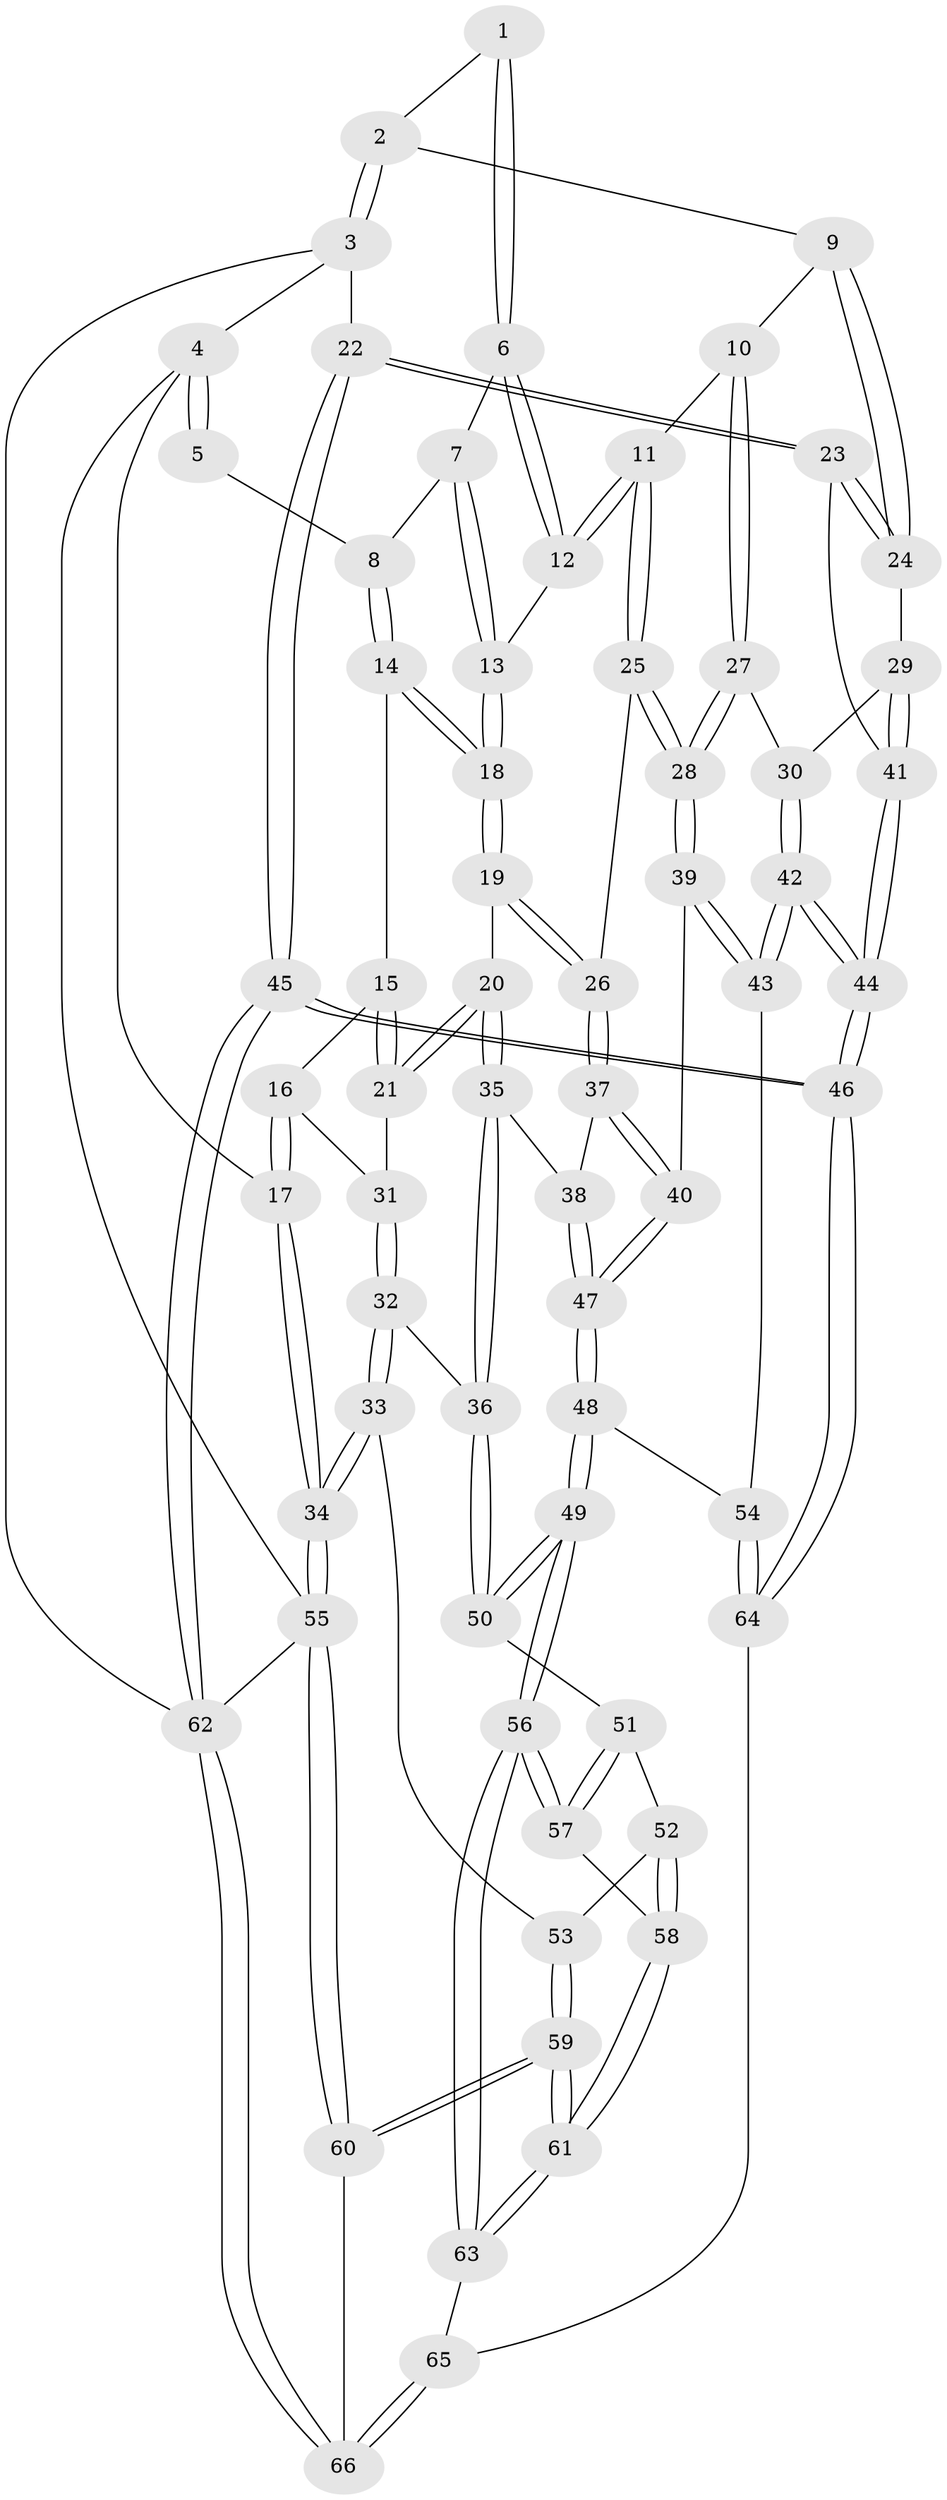 // Generated by graph-tools (version 1.1) at 2025/27/03/09/25 03:27:08]
// undirected, 66 vertices, 162 edges
graph export_dot {
graph [start="1"]
  node [color=gray90,style=filled];
  1 [pos="+0.5852139731161593+0"];
  2 [pos="+0.9941699859258735+0"];
  3 [pos="+1+0"];
  4 [pos="+0+0"];
  5 [pos="+0.07817312518271366+0"];
  6 [pos="+0.518015902401485+0.07519853728384687"];
  7 [pos="+0.41067048843362297+0.11837200283081285"];
  8 [pos="+0.23309480449998465+0.14563517206805526"];
  9 [pos="+0.8363965302741709+0.18878428405906253"];
  10 [pos="+0.6725341813599744+0.2645698696956507"];
  11 [pos="+0.5889772207826812+0.22474419660599856"];
  12 [pos="+0.5766162874006652+0.21082300964043624"];
  13 [pos="+0.40382415268821936+0.29153921901524965"];
  14 [pos="+0.23040700092145427+0.15424445899052078"];
  15 [pos="+0.22619516252971336+0.15951637894730503"];
  16 [pos="+0.039814386077083354+0.28375239684419984"];
  17 [pos="+0+0.3329646624243387"];
  18 [pos="+0.3814994449908115+0.3151441539607496"];
  19 [pos="+0.3811424332874488+0.3502289413240993"];
  20 [pos="+0.27303866741600624+0.38840521993706645"];
  21 [pos="+0.24992442905536424+0.37505118531979154"];
  22 [pos="+1+0.3640208349266452"];
  23 [pos="+1+0.36233846060504377"];
  24 [pos="+0.91986847227687+0.3122837149382696"];
  25 [pos="+0.4874263984844538+0.39299845624531565"];
  26 [pos="+0.4271080501076166+0.3980459512067137"];
  27 [pos="+0.6850822143887687+0.39508661878216494"];
  28 [pos="+0.6031871796674536+0.4834172541884742"];
  29 [pos="+0.8648338827057948+0.40585551247997004"];
  30 [pos="+0.7847210100211661+0.4417618034847322"];
  31 [pos="+0.18191485392970116+0.38600509000675703"];
  32 [pos="+0.14165813722794926+0.5230523951828818"];
  33 [pos="+0+0.5629029908453002"];
  34 [pos="+0+0.5174945600381491"];
  35 [pos="+0.28094482580975944+0.5254261732687461"];
  36 [pos="+0.25447411158311023+0.5482444194155693"];
  37 [pos="+0.40254034044752446+0.49014627753848844"];
  38 [pos="+0.37772987124477236+0.5182013579442803"];
  39 [pos="+0.5953062920661846+0.5396344480295391"];
  40 [pos="+0.5727905952372768+0.5433595659236151"];
  41 [pos="+0.9259802887519273+0.4985203972922124"];
  42 [pos="+0.8063861239748988+0.6732442871454277"];
  43 [pos="+0.6478724998761297+0.6274727862144057"];
  44 [pos="+0.9088809822183831+0.7557475080049888"];
  45 [pos="+1+1"];
  46 [pos="+1+0.9637583221771971"];
  47 [pos="+0.42985550680832146+0.6224632442937166"];
  48 [pos="+0.4131736617449041+0.7077288847572341"];
  49 [pos="+0.40466426524694205+0.715347921430402"];
  50 [pos="+0.2615363000796532+0.607828857723681"];
  51 [pos="+0.24650776377181763+0.631007675933934"];
  52 [pos="+0.15786694880483457+0.6672472945526274"];
  53 [pos="+0.07551597255043375+0.6630503864392222"];
  54 [pos="+0.5698697221480321+0.7083337163652969"];
  55 [pos="+0+1"];
  56 [pos="+0.38760702736390984+0.7600473433612447"];
  57 [pos="+0.24059579814171486+0.692227244324642"];
  58 [pos="+0.217127994955501+0.7380813767243279"];
  59 [pos="+0.16425119362069643+0.9193487720874371"];
  60 [pos="+0+1"];
  61 [pos="+0.20084627958682155+0.8881683800680031"];
  62 [pos="+1+1"];
  63 [pos="+0.3753911457368837+0.8097661251376349"];
  64 [pos="+0.5876936105706589+0.8557177698719323"];
  65 [pos="+0.4888931171902906+0.9054082893715802"];
  66 [pos="+0.47075131148085514+1"];
  1 -- 2;
  1 -- 6;
  1 -- 6;
  2 -- 3;
  2 -- 3;
  2 -- 9;
  3 -- 4;
  3 -- 22;
  3 -- 62;
  4 -- 5;
  4 -- 5;
  4 -- 17;
  4 -- 55;
  5 -- 8;
  6 -- 7;
  6 -- 12;
  6 -- 12;
  7 -- 8;
  7 -- 13;
  7 -- 13;
  8 -- 14;
  8 -- 14;
  9 -- 10;
  9 -- 24;
  9 -- 24;
  10 -- 11;
  10 -- 27;
  10 -- 27;
  11 -- 12;
  11 -- 12;
  11 -- 25;
  11 -- 25;
  12 -- 13;
  13 -- 18;
  13 -- 18;
  14 -- 15;
  14 -- 18;
  14 -- 18;
  15 -- 16;
  15 -- 21;
  15 -- 21;
  16 -- 17;
  16 -- 17;
  16 -- 31;
  17 -- 34;
  17 -- 34;
  18 -- 19;
  18 -- 19;
  19 -- 20;
  19 -- 26;
  19 -- 26;
  20 -- 21;
  20 -- 21;
  20 -- 35;
  20 -- 35;
  21 -- 31;
  22 -- 23;
  22 -- 23;
  22 -- 45;
  22 -- 45;
  23 -- 24;
  23 -- 24;
  23 -- 41;
  24 -- 29;
  25 -- 26;
  25 -- 28;
  25 -- 28;
  26 -- 37;
  26 -- 37;
  27 -- 28;
  27 -- 28;
  27 -- 30;
  28 -- 39;
  28 -- 39;
  29 -- 30;
  29 -- 41;
  29 -- 41;
  30 -- 42;
  30 -- 42;
  31 -- 32;
  31 -- 32;
  32 -- 33;
  32 -- 33;
  32 -- 36;
  33 -- 34;
  33 -- 34;
  33 -- 53;
  34 -- 55;
  34 -- 55;
  35 -- 36;
  35 -- 36;
  35 -- 38;
  36 -- 50;
  36 -- 50;
  37 -- 38;
  37 -- 40;
  37 -- 40;
  38 -- 47;
  38 -- 47;
  39 -- 40;
  39 -- 43;
  39 -- 43;
  40 -- 47;
  40 -- 47;
  41 -- 44;
  41 -- 44;
  42 -- 43;
  42 -- 43;
  42 -- 44;
  42 -- 44;
  43 -- 54;
  44 -- 46;
  44 -- 46;
  45 -- 46;
  45 -- 46;
  45 -- 62;
  45 -- 62;
  46 -- 64;
  46 -- 64;
  47 -- 48;
  47 -- 48;
  48 -- 49;
  48 -- 49;
  48 -- 54;
  49 -- 50;
  49 -- 50;
  49 -- 56;
  49 -- 56;
  50 -- 51;
  51 -- 52;
  51 -- 57;
  51 -- 57;
  52 -- 53;
  52 -- 58;
  52 -- 58;
  53 -- 59;
  53 -- 59;
  54 -- 64;
  54 -- 64;
  55 -- 60;
  55 -- 60;
  55 -- 62;
  56 -- 57;
  56 -- 57;
  56 -- 63;
  56 -- 63;
  57 -- 58;
  58 -- 61;
  58 -- 61;
  59 -- 60;
  59 -- 60;
  59 -- 61;
  59 -- 61;
  60 -- 66;
  61 -- 63;
  61 -- 63;
  62 -- 66;
  62 -- 66;
  63 -- 65;
  64 -- 65;
  65 -- 66;
  65 -- 66;
}
